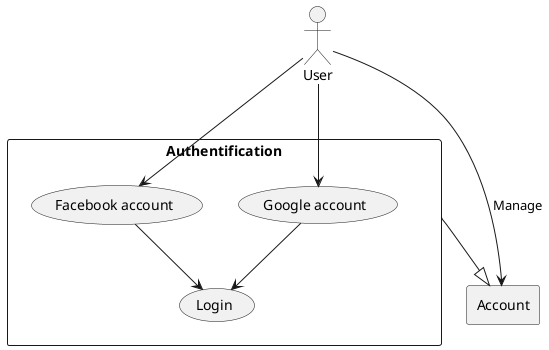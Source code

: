 @startuml

rectangle Authentification {
    (Facebook account) as fb
    (Google account) as ga
    (Login) as lg
}

rectangle Account {
}

User --> fb
User --> ga

fb --> lg
ga --> lg

Authentification -down-|> Account
User --> Account : Manage

@enduml
